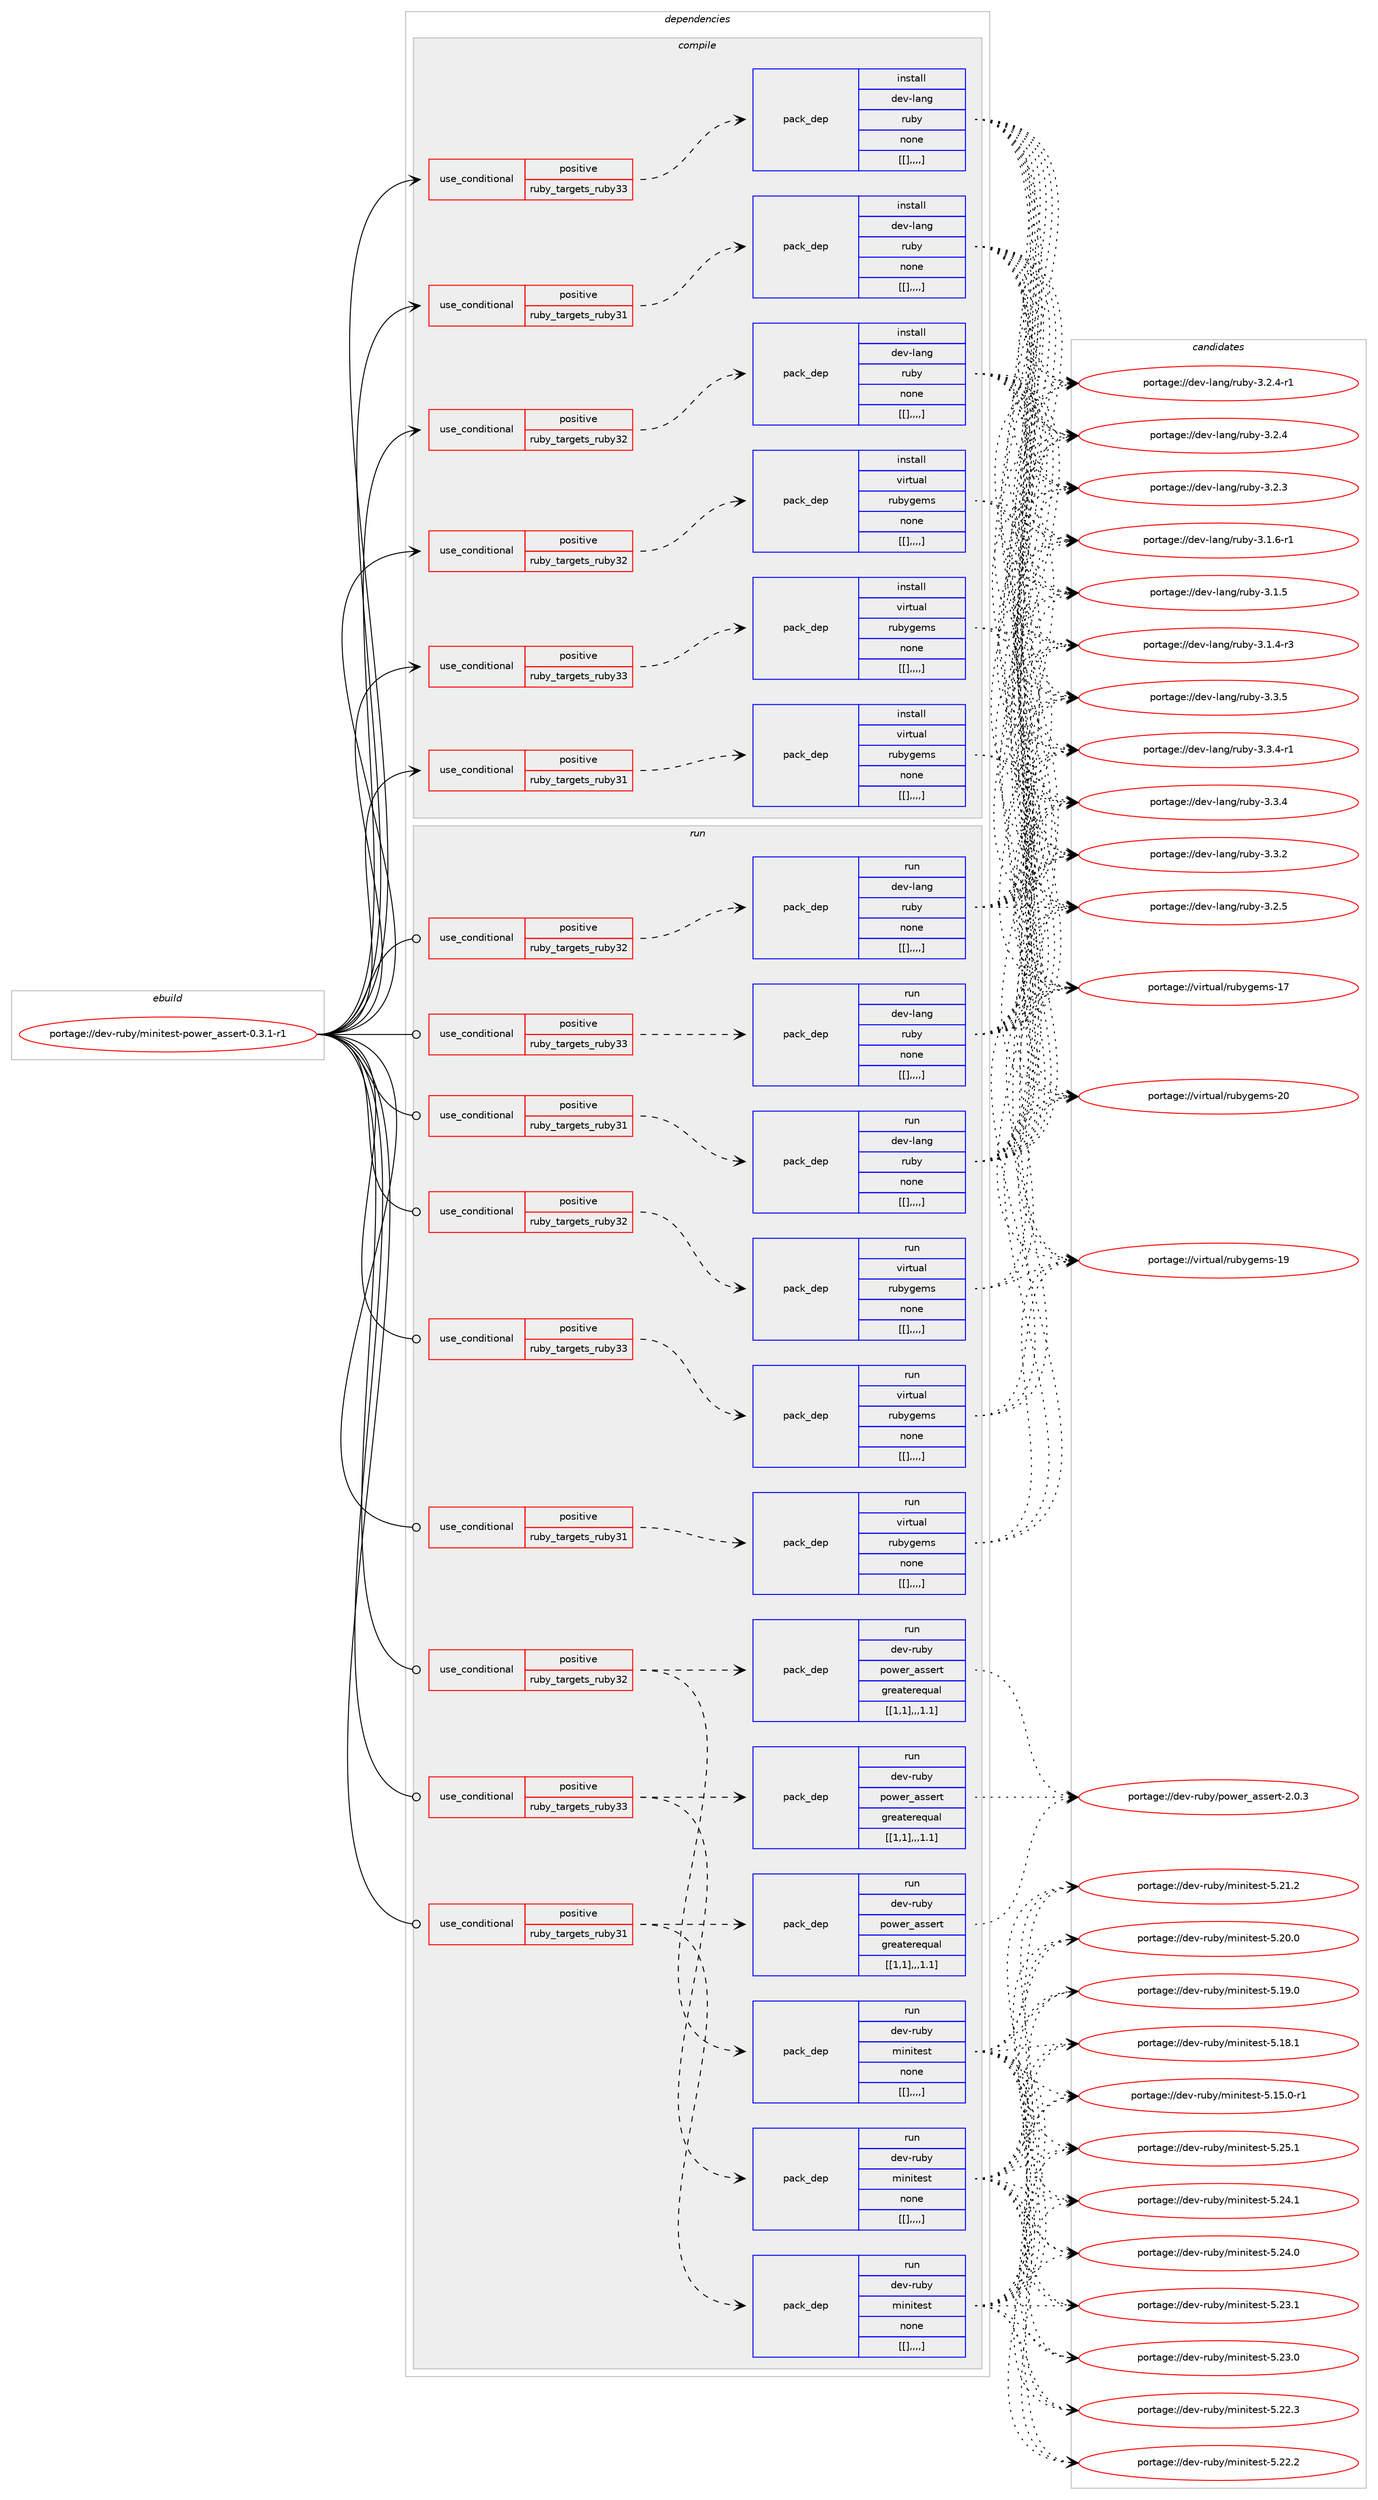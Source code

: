digraph prolog {

# *************
# Graph options
# *************

newrank=true;
concentrate=true;
compound=true;
graph [rankdir=LR,fontname=Helvetica,fontsize=10,ranksep=1.5];#, ranksep=2.5, nodesep=0.2];
edge  [arrowhead=vee];
node  [fontname=Helvetica,fontsize=10];

# **********
# The ebuild
# **********

subgraph cluster_leftcol {
color=gray;
label=<<i>ebuild</i>>;
id [label="portage://dev-ruby/minitest-power_assert-0.3.1-r1", color=red, width=4, href="../dev-ruby/minitest-power_assert-0.3.1-r1.svg"];
}

# ****************
# The dependencies
# ****************

subgraph cluster_midcol {
color=gray;
label=<<i>dependencies</i>>;
subgraph cluster_compile {
fillcolor="#eeeeee";
style=filled;
label=<<i>compile</i>>;
subgraph cond52257 {
dependency193454 [label=<<TABLE BORDER="0" CELLBORDER="1" CELLSPACING="0" CELLPADDING="4"><TR><TD ROWSPAN="3" CELLPADDING="10">use_conditional</TD></TR><TR><TD>positive</TD></TR><TR><TD>ruby_targets_ruby31</TD></TR></TABLE>>, shape=none, color=red];
subgraph pack139866 {
dependency193455 [label=<<TABLE BORDER="0" CELLBORDER="1" CELLSPACING="0" CELLPADDING="4" WIDTH="220"><TR><TD ROWSPAN="6" CELLPADDING="30">pack_dep</TD></TR><TR><TD WIDTH="110">install</TD></TR><TR><TD>dev-lang</TD></TR><TR><TD>ruby</TD></TR><TR><TD>none</TD></TR><TR><TD>[[],,,,]</TD></TR></TABLE>>, shape=none, color=blue];
}
dependency193454:e -> dependency193455:w [weight=20,style="dashed",arrowhead="vee"];
}
id:e -> dependency193454:w [weight=20,style="solid",arrowhead="vee"];
subgraph cond52258 {
dependency193456 [label=<<TABLE BORDER="0" CELLBORDER="1" CELLSPACING="0" CELLPADDING="4"><TR><TD ROWSPAN="3" CELLPADDING="10">use_conditional</TD></TR><TR><TD>positive</TD></TR><TR><TD>ruby_targets_ruby31</TD></TR></TABLE>>, shape=none, color=red];
subgraph pack139867 {
dependency193457 [label=<<TABLE BORDER="0" CELLBORDER="1" CELLSPACING="0" CELLPADDING="4" WIDTH="220"><TR><TD ROWSPAN="6" CELLPADDING="30">pack_dep</TD></TR><TR><TD WIDTH="110">install</TD></TR><TR><TD>virtual</TD></TR><TR><TD>rubygems</TD></TR><TR><TD>none</TD></TR><TR><TD>[[],,,,]</TD></TR></TABLE>>, shape=none, color=blue];
}
dependency193456:e -> dependency193457:w [weight=20,style="dashed",arrowhead="vee"];
}
id:e -> dependency193456:w [weight=20,style="solid",arrowhead="vee"];
subgraph cond52259 {
dependency193458 [label=<<TABLE BORDER="0" CELLBORDER="1" CELLSPACING="0" CELLPADDING="4"><TR><TD ROWSPAN="3" CELLPADDING="10">use_conditional</TD></TR><TR><TD>positive</TD></TR><TR><TD>ruby_targets_ruby32</TD></TR></TABLE>>, shape=none, color=red];
subgraph pack139868 {
dependency193459 [label=<<TABLE BORDER="0" CELLBORDER="1" CELLSPACING="0" CELLPADDING="4" WIDTH="220"><TR><TD ROWSPAN="6" CELLPADDING="30">pack_dep</TD></TR><TR><TD WIDTH="110">install</TD></TR><TR><TD>dev-lang</TD></TR><TR><TD>ruby</TD></TR><TR><TD>none</TD></TR><TR><TD>[[],,,,]</TD></TR></TABLE>>, shape=none, color=blue];
}
dependency193458:e -> dependency193459:w [weight=20,style="dashed",arrowhead="vee"];
}
id:e -> dependency193458:w [weight=20,style="solid",arrowhead="vee"];
subgraph cond52260 {
dependency193460 [label=<<TABLE BORDER="0" CELLBORDER="1" CELLSPACING="0" CELLPADDING="4"><TR><TD ROWSPAN="3" CELLPADDING="10">use_conditional</TD></TR><TR><TD>positive</TD></TR><TR><TD>ruby_targets_ruby32</TD></TR></TABLE>>, shape=none, color=red];
subgraph pack139869 {
dependency193461 [label=<<TABLE BORDER="0" CELLBORDER="1" CELLSPACING="0" CELLPADDING="4" WIDTH="220"><TR><TD ROWSPAN="6" CELLPADDING="30">pack_dep</TD></TR><TR><TD WIDTH="110">install</TD></TR><TR><TD>virtual</TD></TR><TR><TD>rubygems</TD></TR><TR><TD>none</TD></TR><TR><TD>[[],,,,]</TD></TR></TABLE>>, shape=none, color=blue];
}
dependency193460:e -> dependency193461:w [weight=20,style="dashed",arrowhead="vee"];
}
id:e -> dependency193460:w [weight=20,style="solid",arrowhead="vee"];
subgraph cond52261 {
dependency193462 [label=<<TABLE BORDER="0" CELLBORDER="1" CELLSPACING="0" CELLPADDING="4"><TR><TD ROWSPAN="3" CELLPADDING="10">use_conditional</TD></TR><TR><TD>positive</TD></TR><TR><TD>ruby_targets_ruby33</TD></TR></TABLE>>, shape=none, color=red];
subgraph pack139870 {
dependency193463 [label=<<TABLE BORDER="0" CELLBORDER="1" CELLSPACING="0" CELLPADDING="4" WIDTH="220"><TR><TD ROWSPAN="6" CELLPADDING="30">pack_dep</TD></TR><TR><TD WIDTH="110">install</TD></TR><TR><TD>dev-lang</TD></TR><TR><TD>ruby</TD></TR><TR><TD>none</TD></TR><TR><TD>[[],,,,]</TD></TR></TABLE>>, shape=none, color=blue];
}
dependency193462:e -> dependency193463:w [weight=20,style="dashed",arrowhead="vee"];
}
id:e -> dependency193462:w [weight=20,style="solid",arrowhead="vee"];
subgraph cond52262 {
dependency193464 [label=<<TABLE BORDER="0" CELLBORDER="1" CELLSPACING="0" CELLPADDING="4"><TR><TD ROWSPAN="3" CELLPADDING="10">use_conditional</TD></TR><TR><TD>positive</TD></TR><TR><TD>ruby_targets_ruby33</TD></TR></TABLE>>, shape=none, color=red];
subgraph pack139871 {
dependency193465 [label=<<TABLE BORDER="0" CELLBORDER="1" CELLSPACING="0" CELLPADDING="4" WIDTH="220"><TR><TD ROWSPAN="6" CELLPADDING="30">pack_dep</TD></TR><TR><TD WIDTH="110">install</TD></TR><TR><TD>virtual</TD></TR><TR><TD>rubygems</TD></TR><TR><TD>none</TD></TR><TR><TD>[[],,,,]</TD></TR></TABLE>>, shape=none, color=blue];
}
dependency193464:e -> dependency193465:w [weight=20,style="dashed",arrowhead="vee"];
}
id:e -> dependency193464:w [weight=20,style="solid",arrowhead="vee"];
}
subgraph cluster_compileandrun {
fillcolor="#eeeeee";
style=filled;
label=<<i>compile and run</i>>;
}
subgraph cluster_run {
fillcolor="#eeeeee";
style=filled;
label=<<i>run</i>>;
subgraph cond52263 {
dependency193466 [label=<<TABLE BORDER="0" CELLBORDER="1" CELLSPACING="0" CELLPADDING="4"><TR><TD ROWSPAN="3" CELLPADDING="10">use_conditional</TD></TR><TR><TD>positive</TD></TR><TR><TD>ruby_targets_ruby31</TD></TR></TABLE>>, shape=none, color=red];
subgraph pack139872 {
dependency193467 [label=<<TABLE BORDER="0" CELLBORDER="1" CELLSPACING="0" CELLPADDING="4" WIDTH="220"><TR><TD ROWSPAN="6" CELLPADDING="30">pack_dep</TD></TR><TR><TD WIDTH="110">run</TD></TR><TR><TD>dev-lang</TD></TR><TR><TD>ruby</TD></TR><TR><TD>none</TD></TR><TR><TD>[[],,,,]</TD></TR></TABLE>>, shape=none, color=blue];
}
dependency193466:e -> dependency193467:w [weight=20,style="dashed",arrowhead="vee"];
}
id:e -> dependency193466:w [weight=20,style="solid",arrowhead="odot"];
subgraph cond52264 {
dependency193468 [label=<<TABLE BORDER="0" CELLBORDER="1" CELLSPACING="0" CELLPADDING="4"><TR><TD ROWSPAN="3" CELLPADDING="10">use_conditional</TD></TR><TR><TD>positive</TD></TR><TR><TD>ruby_targets_ruby31</TD></TR></TABLE>>, shape=none, color=red];
subgraph pack139873 {
dependency193469 [label=<<TABLE BORDER="0" CELLBORDER="1" CELLSPACING="0" CELLPADDING="4" WIDTH="220"><TR><TD ROWSPAN="6" CELLPADDING="30">pack_dep</TD></TR><TR><TD WIDTH="110">run</TD></TR><TR><TD>dev-ruby</TD></TR><TR><TD>minitest</TD></TR><TR><TD>none</TD></TR><TR><TD>[[],,,,]</TD></TR></TABLE>>, shape=none, color=blue];
}
dependency193468:e -> dependency193469:w [weight=20,style="dashed",arrowhead="vee"];
subgraph pack139874 {
dependency193470 [label=<<TABLE BORDER="0" CELLBORDER="1" CELLSPACING="0" CELLPADDING="4" WIDTH="220"><TR><TD ROWSPAN="6" CELLPADDING="30">pack_dep</TD></TR><TR><TD WIDTH="110">run</TD></TR><TR><TD>dev-ruby</TD></TR><TR><TD>power_assert</TD></TR><TR><TD>greaterequal</TD></TR><TR><TD>[[1,1],,,1.1]</TD></TR></TABLE>>, shape=none, color=blue];
}
dependency193468:e -> dependency193470:w [weight=20,style="dashed",arrowhead="vee"];
}
id:e -> dependency193468:w [weight=20,style="solid",arrowhead="odot"];
subgraph cond52265 {
dependency193471 [label=<<TABLE BORDER="0" CELLBORDER="1" CELLSPACING="0" CELLPADDING="4"><TR><TD ROWSPAN="3" CELLPADDING="10">use_conditional</TD></TR><TR><TD>positive</TD></TR><TR><TD>ruby_targets_ruby31</TD></TR></TABLE>>, shape=none, color=red];
subgraph pack139875 {
dependency193472 [label=<<TABLE BORDER="0" CELLBORDER="1" CELLSPACING="0" CELLPADDING="4" WIDTH="220"><TR><TD ROWSPAN="6" CELLPADDING="30">pack_dep</TD></TR><TR><TD WIDTH="110">run</TD></TR><TR><TD>virtual</TD></TR><TR><TD>rubygems</TD></TR><TR><TD>none</TD></TR><TR><TD>[[],,,,]</TD></TR></TABLE>>, shape=none, color=blue];
}
dependency193471:e -> dependency193472:w [weight=20,style="dashed",arrowhead="vee"];
}
id:e -> dependency193471:w [weight=20,style="solid",arrowhead="odot"];
subgraph cond52266 {
dependency193473 [label=<<TABLE BORDER="0" CELLBORDER="1" CELLSPACING="0" CELLPADDING="4"><TR><TD ROWSPAN="3" CELLPADDING="10">use_conditional</TD></TR><TR><TD>positive</TD></TR><TR><TD>ruby_targets_ruby32</TD></TR></TABLE>>, shape=none, color=red];
subgraph pack139876 {
dependency193474 [label=<<TABLE BORDER="0" CELLBORDER="1" CELLSPACING="0" CELLPADDING="4" WIDTH="220"><TR><TD ROWSPAN="6" CELLPADDING="30">pack_dep</TD></TR><TR><TD WIDTH="110">run</TD></TR><TR><TD>dev-lang</TD></TR><TR><TD>ruby</TD></TR><TR><TD>none</TD></TR><TR><TD>[[],,,,]</TD></TR></TABLE>>, shape=none, color=blue];
}
dependency193473:e -> dependency193474:w [weight=20,style="dashed",arrowhead="vee"];
}
id:e -> dependency193473:w [weight=20,style="solid",arrowhead="odot"];
subgraph cond52267 {
dependency193475 [label=<<TABLE BORDER="0" CELLBORDER="1" CELLSPACING="0" CELLPADDING="4"><TR><TD ROWSPAN="3" CELLPADDING="10">use_conditional</TD></TR><TR><TD>positive</TD></TR><TR><TD>ruby_targets_ruby32</TD></TR></TABLE>>, shape=none, color=red];
subgraph pack139877 {
dependency193476 [label=<<TABLE BORDER="0" CELLBORDER="1" CELLSPACING="0" CELLPADDING="4" WIDTH="220"><TR><TD ROWSPAN="6" CELLPADDING="30">pack_dep</TD></TR><TR><TD WIDTH="110">run</TD></TR><TR><TD>dev-ruby</TD></TR><TR><TD>minitest</TD></TR><TR><TD>none</TD></TR><TR><TD>[[],,,,]</TD></TR></TABLE>>, shape=none, color=blue];
}
dependency193475:e -> dependency193476:w [weight=20,style="dashed",arrowhead="vee"];
subgraph pack139878 {
dependency193477 [label=<<TABLE BORDER="0" CELLBORDER="1" CELLSPACING="0" CELLPADDING="4" WIDTH="220"><TR><TD ROWSPAN="6" CELLPADDING="30">pack_dep</TD></TR><TR><TD WIDTH="110">run</TD></TR><TR><TD>dev-ruby</TD></TR><TR><TD>power_assert</TD></TR><TR><TD>greaterequal</TD></TR><TR><TD>[[1,1],,,1.1]</TD></TR></TABLE>>, shape=none, color=blue];
}
dependency193475:e -> dependency193477:w [weight=20,style="dashed",arrowhead="vee"];
}
id:e -> dependency193475:w [weight=20,style="solid",arrowhead="odot"];
subgraph cond52268 {
dependency193478 [label=<<TABLE BORDER="0" CELLBORDER="1" CELLSPACING="0" CELLPADDING="4"><TR><TD ROWSPAN="3" CELLPADDING="10">use_conditional</TD></TR><TR><TD>positive</TD></TR><TR><TD>ruby_targets_ruby32</TD></TR></TABLE>>, shape=none, color=red];
subgraph pack139879 {
dependency193479 [label=<<TABLE BORDER="0" CELLBORDER="1" CELLSPACING="0" CELLPADDING="4" WIDTH="220"><TR><TD ROWSPAN="6" CELLPADDING="30">pack_dep</TD></TR><TR><TD WIDTH="110">run</TD></TR><TR><TD>virtual</TD></TR><TR><TD>rubygems</TD></TR><TR><TD>none</TD></TR><TR><TD>[[],,,,]</TD></TR></TABLE>>, shape=none, color=blue];
}
dependency193478:e -> dependency193479:w [weight=20,style="dashed",arrowhead="vee"];
}
id:e -> dependency193478:w [weight=20,style="solid",arrowhead="odot"];
subgraph cond52269 {
dependency193480 [label=<<TABLE BORDER="0" CELLBORDER="1" CELLSPACING="0" CELLPADDING="4"><TR><TD ROWSPAN="3" CELLPADDING="10">use_conditional</TD></TR><TR><TD>positive</TD></TR><TR><TD>ruby_targets_ruby33</TD></TR></TABLE>>, shape=none, color=red];
subgraph pack139880 {
dependency193481 [label=<<TABLE BORDER="0" CELLBORDER="1" CELLSPACING="0" CELLPADDING="4" WIDTH="220"><TR><TD ROWSPAN="6" CELLPADDING="30">pack_dep</TD></TR><TR><TD WIDTH="110">run</TD></TR><TR><TD>dev-lang</TD></TR><TR><TD>ruby</TD></TR><TR><TD>none</TD></TR><TR><TD>[[],,,,]</TD></TR></TABLE>>, shape=none, color=blue];
}
dependency193480:e -> dependency193481:w [weight=20,style="dashed",arrowhead="vee"];
}
id:e -> dependency193480:w [weight=20,style="solid",arrowhead="odot"];
subgraph cond52270 {
dependency193482 [label=<<TABLE BORDER="0" CELLBORDER="1" CELLSPACING="0" CELLPADDING="4"><TR><TD ROWSPAN="3" CELLPADDING="10">use_conditional</TD></TR><TR><TD>positive</TD></TR><TR><TD>ruby_targets_ruby33</TD></TR></TABLE>>, shape=none, color=red];
subgraph pack139881 {
dependency193483 [label=<<TABLE BORDER="0" CELLBORDER="1" CELLSPACING="0" CELLPADDING="4" WIDTH="220"><TR><TD ROWSPAN="6" CELLPADDING="30">pack_dep</TD></TR><TR><TD WIDTH="110">run</TD></TR><TR><TD>dev-ruby</TD></TR><TR><TD>minitest</TD></TR><TR><TD>none</TD></TR><TR><TD>[[],,,,]</TD></TR></TABLE>>, shape=none, color=blue];
}
dependency193482:e -> dependency193483:w [weight=20,style="dashed",arrowhead="vee"];
subgraph pack139882 {
dependency193484 [label=<<TABLE BORDER="0" CELLBORDER="1" CELLSPACING="0" CELLPADDING="4" WIDTH="220"><TR><TD ROWSPAN="6" CELLPADDING="30">pack_dep</TD></TR><TR><TD WIDTH="110">run</TD></TR><TR><TD>dev-ruby</TD></TR><TR><TD>power_assert</TD></TR><TR><TD>greaterequal</TD></TR><TR><TD>[[1,1],,,1.1]</TD></TR></TABLE>>, shape=none, color=blue];
}
dependency193482:e -> dependency193484:w [weight=20,style="dashed",arrowhead="vee"];
}
id:e -> dependency193482:w [weight=20,style="solid",arrowhead="odot"];
subgraph cond52271 {
dependency193485 [label=<<TABLE BORDER="0" CELLBORDER="1" CELLSPACING="0" CELLPADDING="4"><TR><TD ROWSPAN="3" CELLPADDING="10">use_conditional</TD></TR><TR><TD>positive</TD></TR><TR><TD>ruby_targets_ruby33</TD></TR></TABLE>>, shape=none, color=red];
subgraph pack139883 {
dependency193486 [label=<<TABLE BORDER="0" CELLBORDER="1" CELLSPACING="0" CELLPADDING="4" WIDTH="220"><TR><TD ROWSPAN="6" CELLPADDING="30">pack_dep</TD></TR><TR><TD WIDTH="110">run</TD></TR><TR><TD>virtual</TD></TR><TR><TD>rubygems</TD></TR><TR><TD>none</TD></TR><TR><TD>[[],,,,]</TD></TR></TABLE>>, shape=none, color=blue];
}
dependency193485:e -> dependency193486:w [weight=20,style="dashed",arrowhead="vee"];
}
id:e -> dependency193485:w [weight=20,style="solid",arrowhead="odot"];
}
}

# **************
# The candidates
# **************

subgraph cluster_choices {
rank=same;
color=gray;
label=<<i>candidates</i>>;

subgraph choice139866 {
color=black;
nodesep=1;
choice10010111845108971101034711411798121455146514653 [label="portage://dev-lang/ruby-3.3.5", color=red, width=4,href="../dev-lang/ruby-3.3.5.svg"];
choice100101118451089711010347114117981214551465146524511449 [label="portage://dev-lang/ruby-3.3.4-r1", color=red, width=4,href="../dev-lang/ruby-3.3.4-r1.svg"];
choice10010111845108971101034711411798121455146514652 [label="portage://dev-lang/ruby-3.3.4", color=red, width=4,href="../dev-lang/ruby-3.3.4.svg"];
choice10010111845108971101034711411798121455146514650 [label="portage://dev-lang/ruby-3.3.2", color=red, width=4,href="../dev-lang/ruby-3.3.2.svg"];
choice10010111845108971101034711411798121455146504653 [label="portage://dev-lang/ruby-3.2.5", color=red, width=4,href="../dev-lang/ruby-3.2.5.svg"];
choice100101118451089711010347114117981214551465046524511449 [label="portage://dev-lang/ruby-3.2.4-r1", color=red, width=4,href="../dev-lang/ruby-3.2.4-r1.svg"];
choice10010111845108971101034711411798121455146504652 [label="portage://dev-lang/ruby-3.2.4", color=red, width=4,href="../dev-lang/ruby-3.2.4.svg"];
choice10010111845108971101034711411798121455146504651 [label="portage://dev-lang/ruby-3.2.3", color=red, width=4,href="../dev-lang/ruby-3.2.3.svg"];
choice100101118451089711010347114117981214551464946544511449 [label="portage://dev-lang/ruby-3.1.6-r1", color=red, width=4,href="../dev-lang/ruby-3.1.6-r1.svg"];
choice10010111845108971101034711411798121455146494653 [label="portage://dev-lang/ruby-3.1.5", color=red, width=4,href="../dev-lang/ruby-3.1.5.svg"];
choice100101118451089711010347114117981214551464946524511451 [label="portage://dev-lang/ruby-3.1.4-r3", color=red, width=4,href="../dev-lang/ruby-3.1.4-r3.svg"];
dependency193455:e -> choice10010111845108971101034711411798121455146514653:w [style=dotted,weight="100"];
dependency193455:e -> choice100101118451089711010347114117981214551465146524511449:w [style=dotted,weight="100"];
dependency193455:e -> choice10010111845108971101034711411798121455146514652:w [style=dotted,weight="100"];
dependency193455:e -> choice10010111845108971101034711411798121455146514650:w [style=dotted,weight="100"];
dependency193455:e -> choice10010111845108971101034711411798121455146504653:w [style=dotted,weight="100"];
dependency193455:e -> choice100101118451089711010347114117981214551465046524511449:w [style=dotted,weight="100"];
dependency193455:e -> choice10010111845108971101034711411798121455146504652:w [style=dotted,weight="100"];
dependency193455:e -> choice10010111845108971101034711411798121455146504651:w [style=dotted,weight="100"];
dependency193455:e -> choice100101118451089711010347114117981214551464946544511449:w [style=dotted,weight="100"];
dependency193455:e -> choice10010111845108971101034711411798121455146494653:w [style=dotted,weight="100"];
dependency193455:e -> choice100101118451089711010347114117981214551464946524511451:w [style=dotted,weight="100"];
}
subgraph choice139867 {
color=black;
nodesep=1;
choice118105114116117971084711411798121103101109115455048 [label="portage://virtual/rubygems-20", color=red, width=4,href="../virtual/rubygems-20.svg"];
choice118105114116117971084711411798121103101109115454957 [label="portage://virtual/rubygems-19", color=red, width=4,href="../virtual/rubygems-19.svg"];
choice118105114116117971084711411798121103101109115454955 [label="portage://virtual/rubygems-17", color=red, width=4,href="../virtual/rubygems-17.svg"];
dependency193457:e -> choice118105114116117971084711411798121103101109115455048:w [style=dotted,weight="100"];
dependency193457:e -> choice118105114116117971084711411798121103101109115454957:w [style=dotted,weight="100"];
dependency193457:e -> choice118105114116117971084711411798121103101109115454955:w [style=dotted,weight="100"];
}
subgraph choice139868 {
color=black;
nodesep=1;
choice10010111845108971101034711411798121455146514653 [label="portage://dev-lang/ruby-3.3.5", color=red, width=4,href="../dev-lang/ruby-3.3.5.svg"];
choice100101118451089711010347114117981214551465146524511449 [label="portage://dev-lang/ruby-3.3.4-r1", color=red, width=4,href="../dev-lang/ruby-3.3.4-r1.svg"];
choice10010111845108971101034711411798121455146514652 [label="portage://dev-lang/ruby-3.3.4", color=red, width=4,href="../dev-lang/ruby-3.3.4.svg"];
choice10010111845108971101034711411798121455146514650 [label="portage://dev-lang/ruby-3.3.2", color=red, width=4,href="../dev-lang/ruby-3.3.2.svg"];
choice10010111845108971101034711411798121455146504653 [label="portage://dev-lang/ruby-3.2.5", color=red, width=4,href="../dev-lang/ruby-3.2.5.svg"];
choice100101118451089711010347114117981214551465046524511449 [label="portage://dev-lang/ruby-3.2.4-r1", color=red, width=4,href="../dev-lang/ruby-3.2.4-r1.svg"];
choice10010111845108971101034711411798121455146504652 [label="portage://dev-lang/ruby-3.2.4", color=red, width=4,href="../dev-lang/ruby-3.2.4.svg"];
choice10010111845108971101034711411798121455146504651 [label="portage://dev-lang/ruby-3.2.3", color=red, width=4,href="../dev-lang/ruby-3.2.3.svg"];
choice100101118451089711010347114117981214551464946544511449 [label="portage://dev-lang/ruby-3.1.6-r1", color=red, width=4,href="../dev-lang/ruby-3.1.6-r1.svg"];
choice10010111845108971101034711411798121455146494653 [label="portage://dev-lang/ruby-3.1.5", color=red, width=4,href="../dev-lang/ruby-3.1.5.svg"];
choice100101118451089711010347114117981214551464946524511451 [label="portage://dev-lang/ruby-3.1.4-r3", color=red, width=4,href="../dev-lang/ruby-3.1.4-r3.svg"];
dependency193459:e -> choice10010111845108971101034711411798121455146514653:w [style=dotted,weight="100"];
dependency193459:e -> choice100101118451089711010347114117981214551465146524511449:w [style=dotted,weight="100"];
dependency193459:e -> choice10010111845108971101034711411798121455146514652:w [style=dotted,weight="100"];
dependency193459:e -> choice10010111845108971101034711411798121455146514650:w [style=dotted,weight="100"];
dependency193459:e -> choice10010111845108971101034711411798121455146504653:w [style=dotted,weight="100"];
dependency193459:e -> choice100101118451089711010347114117981214551465046524511449:w [style=dotted,weight="100"];
dependency193459:e -> choice10010111845108971101034711411798121455146504652:w [style=dotted,weight="100"];
dependency193459:e -> choice10010111845108971101034711411798121455146504651:w [style=dotted,weight="100"];
dependency193459:e -> choice100101118451089711010347114117981214551464946544511449:w [style=dotted,weight="100"];
dependency193459:e -> choice10010111845108971101034711411798121455146494653:w [style=dotted,weight="100"];
dependency193459:e -> choice100101118451089711010347114117981214551464946524511451:w [style=dotted,weight="100"];
}
subgraph choice139869 {
color=black;
nodesep=1;
choice118105114116117971084711411798121103101109115455048 [label="portage://virtual/rubygems-20", color=red, width=4,href="../virtual/rubygems-20.svg"];
choice118105114116117971084711411798121103101109115454957 [label="portage://virtual/rubygems-19", color=red, width=4,href="../virtual/rubygems-19.svg"];
choice118105114116117971084711411798121103101109115454955 [label="portage://virtual/rubygems-17", color=red, width=4,href="../virtual/rubygems-17.svg"];
dependency193461:e -> choice118105114116117971084711411798121103101109115455048:w [style=dotted,weight="100"];
dependency193461:e -> choice118105114116117971084711411798121103101109115454957:w [style=dotted,weight="100"];
dependency193461:e -> choice118105114116117971084711411798121103101109115454955:w [style=dotted,weight="100"];
}
subgraph choice139870 {
color=black;
nodesep=1;
choice10010111845108971101034711411798121455146514653 [label="portage://dev-lang/ruby-3.3.5", color=red, width=4,href="../dev-lang/ruby-3.3.5.svg"];
choice100101118451089711010347114117981214551465146524511449 [label="portage://dev-lang/ruby-3.3.4-r1", color=red, width=4,href="../dev-lang/ruby-3.3.4-r1.svg"];
choice10010111845108971101034711411798121455146514652 [label="portage://dev-lang/ruby-3.3.4", color=red, width=4,href="../dev-lang/ruby-3.3.4.svg"];
choice10010111845108971101034711411798121455146514650 [label="portage://dev-lang/ruby-3.3.2", color=red, width=4,href="../dev-lang/ruby-3.3.2.svg"];
choice10010111845108971101034711411798121455146504653 [label="portage://dev-lang/ruby-3.2.5", color=red, width=4,href="../dev-lang/ruby-3.2.5.svg"];
choice100101118451089711010347114117981214551465046524511449 [label="portage://dev-lang/ruby-3.2.4-r1", color=red, width=4,href="../dev-lang/ruby-3.2.4-r1.svg"];
choice10010111845108971101034711411798121455146504652 [label="portage://dev-lang/ruby-3.2.4", color=red, width=4,href="../dev-lang/ruby-3.2.4.svg"];
choice10010111845108971101034711411798121455146504651 [label="portage://dev-lang/ruby-3.2.3", color=red, width=4,href="../dev-lang/ruby-3.2.3.svg"];
choice100101118451089711010347114117981214551464946544511449 [label="portage://dev-lang/ruby-3.1.6-r1", color=red, width=4,href="../dev-lang/ruby-3.1.6-r1.svg"];
choice10010111845108971101034711411798121455146494653 [label="portage://dev-lang/ruby-3.1.5", color=red, width=4,href="../dev-lang/ruby-3.1.5.svg"];
choice100101118451089711010347114117981214551464946524511451 [label="portage://dev-lang/ruby-3.1.4-r3", color=red, width=4,href="../dev-lang/ruby-3.1.4-r3.svg"];
dependency193463:e -> choice10010111845108971101034711411798121455146514653:w [style=dotted,weight="100"];
dependency193463:e -> choice100101118451089711010347114117981214551465146524511449:w [style=dotted,weight="100"];
dependency193463:e -> choice10010111845108971101034711411798121455146514652:w [style=dotted,weight="100"];
dependency193463:e -> choice10010111845108971101034711411798121455146514650:w [style=dotted,weight="100"];
dependency193463:e -> choice10010111845108971101034711411798121455146504653:w [style=dotted,weight="100"];
dependency193463:e -> choice100101118451089711010347114117981214551465046524511449:w [style=dotted,weight="100"];
dependency193463:e -> choice10010111845108971101034711411798121455146504652:w [style=dotted,weight="100"];
dependency193463:e -> choice10010111845108971101034711411798121455146504651:w [style=dotted,weight="100"];
dependency193463:e -> choice100101118451089711010347114117981214551464946544511449:w [style=dotted,weight="100"];
dependency193463:e -> choice10010111845108971101034711411798121455146494653:w [style=dotted,weight="100"];
dependency193463:e -> choice100101118451089711010347114117981214551464946524511451:w [style=dotted,weight="100"];
}
subgraph choice139871 {
color=black;
nodesep=1;
choice118105114116117971084711411798121103101109115455048 [label="portage://virtual/rubygems-20", color=red, width=4,href="../virtual/rubygems-20.svg"];
choice118105114116117971084711411798121103101109115454957 [label="portage://virtual/rubygems-19", color=red, width=4,href="../virtual/rubygems-19.svg"];
choice118105114116117971084711411798121103101109115454955 [label="portage://virtual/rubygems-17", color=red, width=4,href="../virtual/rubygems-17.svg"];
dependency193465:e -> choice118105114116117971084711411798121103101109115455048:w [style=dotted,weight="100"];
dependency193465:e -> choice118105114116117971084711411798121103101109115454957:w [style=dotted,weight="100"];
dependency193465:e -> choice118105114116117971084711411798121103101109115454955:w [style=dotted,weight="100"];
}
subgraph choice139872 {
color=black;
nodesep=1;
choice10010111845108971101034711411798121455146514653 [label="portage://dev-lang/ruby-3.3.5", color=red, width=4,href="../dev-lang/ruby-3.3.5.svg"];
choice100101118451089711010347114117981214551465146524511449 [label="portage://dev-lang/ruby-3.3.4-r1", color=red, width=4,href="../dev-lang/ruby-3.3.4-r1.svg"];
choice10010111845108971101034711411798121455146514652 [label="portage://dev-lang/ruby-3.3.4", color=red, width=4,href="../dev-lang/ruby-3.3.4.svg"];
choice10010111845108971101034711411798121455146514650 [label="portage://dev-lang/ruby-3.3.2", color=red, width=4,href="../dev-lang/ruby-3.3.2.svg"];
choice10010111845108971101034711411798121455146504653 [label="portage://dev-lang/ruby-3.2.5", color=red, width=4,href="../dev-lang/ruby-3.2.5.svg"];
choice100101118451089711010347114117981214551465046524511449 [label="portage://dev-lang/ruby-3.2.4-r1", color=red, width=4,href="../dev-lang/ruby-3.2.4-r1.svg"];
choice10010111845108971101034711411798121455146504652 [label="portage://dev-lang/ruby-3.2.4", color=red, width=4,href="../dev-lang/ruby-3.2.4.svg"];
choice10010111845108971101034711411798121455146504651 [label="portage://dev-lang/ruby-3.2.3", color=red, width=4,href="../dev-lang/ruby-3.2.3.svg"];
choice100101118451089711010347114117981214551464946544511449 [label="portage://dev-lang/ruby-3.1.6-r1", color=red, width=4,href="../dev-lang/ruby-3.1.6-r1.svg"];
choice10010111845108971101034711411798121455146494653 [label="portage://dev-lang/ruby-3.1.5", color=red, width=4,href="../dev-lang/ruby-3.1.5.svg"];
choice100101118451089711010347114117981214551464946524511451 [label="portage://dev-lang/ruby-3.1.4-r3", color=red, width=4,href="../dev-lang/ruby-3.1.4-r3.svg"];
dependency193467:e -> choice10010111845108971101034711411798121455146514653:w [style=dotted,weight="100"];
dependency193467:e -> choice100101118451089711010347114117981214551465146524511449:w [style=dotted,weight="100"];
dependency193467:e -> choice10010111845108971101034711411798121455146514652:w [style=dotted,weight="100"];
dependency193467:e -> choice10010111845108971101034711411798121455146514650:w [style=dotted,weight="100"];
dependency193467:e -> choice10010111845108971101034711411798121455146504653:w [style=dotted,weight="100"];
dependency193467:e -> choice100101118451089711010347114117981214551465046524511449:w [style=dotted,weight="100"];
dependency193467:e -> choice10010111845108971101034711411798121455146504652:w [style=dotted,weight="100"];
dependency193467:e -> choice10010111845108971101034711411798121455146504651:w [style=dotted,weight="100"];
dependency193467:e -> choice100101118451089711010347114117981214551464946544511449:w [style=dotted,weight="100"];
dependency193467:e -> choice10010111845108971101034711411798121455146494653:w [style=dotted,weight="100"];
dependency193467:e -> choice100101118451089711010347114117981214551464946524511451:w [style=dotted,weight="100"];
}
subgraph choice139873 {
color=black;
nodesep=1;
choice10010111845114117981214710910511010511610111511645534650534649 [label="portage://dev-ruby/minitest-5.25.1", color=red, width=4,href="../dev-ruby/minitest-5.25.1.svg"];
choice10010111845114117981214710910511010511610111511645534650524649 [label="portage://dev-ruby/minitest-5.24.1", color=red, width=4,href="../dev-ruby/minitest-5.24.1.svg"];
choice10010111845114117981214710910511010511610111511645534650524648 [label="portage://dev-ruby/minitest-5.24.0", color=red, width=4,href="../dev-ruby/minitest-5.24.0.svg"];
choice10010111845114117981214710910511010511610111511645534650514649 [label="portage://dev-ruby/minitest-5.23.1", color=red, width=4,href="../dev-ruby/minitest-5.23.1.svg"];
choice10010111845114117981214710910511010511610111511645534650514648 [label="portage://dev-ruby/minitest-5.23.0", color=red, width=4,href="../dev-ruby/minitest-5.23.0.svg"];
choice10010111845114117981214710910511010511610111511645534650504651 [label="portage://dev-ruby/minitest-5.22.3", color=red, width=4,href="../dev-ruby/minitest-5.22.3.svg"];
choice10010111845114117981214710910511010511610111511645534650504650 [label="portage://dev-ruby/minitest-5.22.2", color=red, width=4,href="../dev-ruby/minitest-5.22.2.svg"];
choice10010111845114117981214710910511010511610111511645534650494650 [label="portage://dev-ruby/minitest-5.21.2", color=red, width=4,href="../dev-ruby/minitest-5.21.2.svg"];
choice10010111845114117981214710910511010511610111511645534650484648 [label="portage://dev-ruby/minitest-5.20.0", color=red, width=4,href="../dev-ruby/minitest-5.20.0.svg"];
choice10010111845114117981214710910511010511610111511645534649574648 [label="portage://dev-ruby/minitest-5.19.0", color=red, width=4,href="../dev-ruby/minitest-5.19.0.svg"];
choice10010111845114117981214710910511010511610111511645534649564649 [label="portage://dev-ruby/minitest-5.18.1", color=red, width=4,href="../dev-ruby/minitest-5.18.1.svg"];
choice100101118451141179812147109105110105116101115116455346495346484511449 [label="portage://dev-ruby/minitest-5.15.0-r1", color=red, width=4,href="../dev-ruby/minitest-5.15.0-r1.svg"];
dependency193469:e -> choice10010111845114117981214710910511010511610111511645534650534649:w [style=dotted,weight="100"];
dependency193469:e -> choice10010111845114117981214710910511010511610111511645534650524649:w [style=dotted,weight="100"];
dependency193469:e -> choice10010111845114117981214710910511010511610111511645534650524648:w [style=dotted,weight="100"];
dependency193469:e -> choice10010111845114117981214710910511010511610111511645534650514649:w [style=dotted,weight="100"];
dependency193469:e -> choice10010111845114117981214710910511010511610111511645534650514648:w [style=dotted,weight="100"];
dependency193469:e -> choice10010111845114117981214710910511010511610111511645534650504651:w [style=dotted,weight="100"];
dependency193469:e -> choice10010111845114117981214710910511010511610111511645534650504650:w [style=dotted,weight="100"];
dependency193469:e -> choice10010111845114117981214710910511010511610111511645534650494650:w [style=dotted,weight="100"];
dependency193469:e -> choice10010111845114117981214710910511010511610111511645534650484648:w [style=dotted,weight="100"];
dependency193469:e -> choice10010111845114117981214710910511010511610111511645534649574648:w [style=dotted,weight="100"];
dependency193469:e -> choice10010111845114117981214710910511010511610111511645534649564649:w [style=dotted,weight="100"];
dependency193469:e -> choice100101118451141179812147109105110105116101115116455346495346484511449:w [style=dotted,weight="100"];
}
subgraph choice139874 {
color=black;
nodesep=1;
choice1001011184511411798121471121111191011149597115115101114116455046484651 [label="portage://dev-ruby/power_assert-2.0.3", color=red, width=4,href="../dev-ruby/power_assert-2.0.3.svg"];
dependency193470:e -> choice1001011184511411798121471121111191011149597115115101114116455046484651:w [style=dotted,weight="100"];
}
subgraph choice139875 {
color=black;
nodesep=1;
choice118105114116117971084711411798121103101109115455048 [label="portage://virtual/rubygems-20", color=red, width=4,href="../virtual/rubygems-20.svg"];
choice118105114116117971084711411798121103101109115454957 [label="portage://virtual/rubygems-19", color=red, width=4,href="../virtual/rubygems-19.svg"];
choice118105114116117971084711411798121103101109115454955 [label="portage://virtual/rubygems-17", color=red, width=4,href="../virtual/rubygems-17.svg"];
dependency193472:e -> choice118105114116117971084711411798121103101109115455048:w [style=dotted,weight="100"];
dependency193472:e -> choice118105114116117971084711411798121103101109115454957:w [style=dotted,weight="100"];
dependency193472:e -> choice118105114116117971084711411798121103101109115454955:w [style=dotted,weight="100"];
}
subgraph choice139876 {
color=black;
nodesep=1;
choice10010111845108971101034711411798121455146514653 [label="portage://dev-lang/ruby-3.3.5", color=red, width=4,href="../dev-lang/ruby-3.3.5.svg"];
choice100101118451089711010347114117981214551465146524511449 [label="portage://dev-lang/ruby-3.3.4-r1", color=red, width=4,href="../dev-lang/ruby-3.3.4-r1.svg"];
choice10010111845108971101034711411798121455146514652 [label="portage://dev-lang/ruby-3.3.4", color=red, width=4,href="../dev-lang/ruby-3.3.4.svg"];
choice10010111845108971101034711411798121455146514650 [label="portage://dev-lang/ruby-3.3.2", color=red, width=4,href="../dev-lang/ruby-3.3.2.svg"];
choice10010111845108971101034711411798121455146504653 [label="portage://dev-lang/ruby-3.2.5", color=red, width=4,href="../dev-lang/ruby-3.2.5.svg"];
choice100101118451089711010347114117981214551465046524511449 [label="portage://dev-lang/ruby-3.2.4-r1", color=red, width=4,href="../dev-lang/ruby-3.2.4-r1.svg"];
choice10010111845108971101034711411798121455146504652 [label="portage://dev-lang/ruby-3.2.4", color=red, width=4,href="../dev-lang/ruby-3.2.4.svg"];
choice10010111845108971101034711411798121455146504651 [label="portage://dev-lang/ruby-3.2.3", color=red, width=4,href="../dev-lang/ruby-3.2.3.svg"];
choice100101118451089711010347114117981214551464946544511449 [label="portage://dev-lang/ruby-3.1.6-r1", color=red, width=4,href="../dev-lang/ruby-3.1.6-r1.svg"];
choice10010111845108971101034711411798121455146494653 [label="portage://dev-lang/ruby-3.1.5", color=red, width=4,href="../dev-lang/ruby-3.1.5.svg"];
choice100101118451089711010347114117981214551464946524511451 [label="portage://dev-lang/ruby-3.1.4-r3", color=red, width=4,href="../dev-lang/ruby-3.1.4-r3.svg"];
dependency193474:e -> choice10010111845108971101034711411798121455146514653:w [style=dotted,weight="100"];
dependency193474:e -> choice100101118451089711010347114117981214551465146524511449:w [style=dotted,weight="100"];
dependency193474:e -> choice10010111845108971101034711411798121455146514652:w [style=dotted,weight="100"];
dependency193474:e -> choice10010111845108971101034711411798121455146514650:w [style=dotted,weight="100"];
dependency193474:e -> choice10010111845108971101034711411798121455146504653:w [style=dotted,weight="100"];
dependency193474:e -> choice100101118451089711010347114117981214551465046524511449:w [style=dotted,weight="100"];
dependency193474:e -> choice10010111845108971101034711411798121455146504652:w [style=dotted,weight="100"];
dependency193474:e -> choice10010111845108971101034711411798121455146504651:w [style=dotted,weight="100"];
dependency193474:e -> choice100101118451089711010347114117981214551464946544511449:w [style=dotted,weight="100"];
dependency193474:e -> choice10010111845108971101034711411798121455146494653:w [style=dotted,weight="100"];
dependency193474:e -> choice100101118451089711010347114117981214551464946524511451:w [style=dotted,weight="100"];
}
subgraph choice139877 {
color=black;
nodesep=1;
choice10010111845114117981214710910511010511610111511645534650534649 [label="portage://dev-ruby/minitest-5.25.1", color=red, width=4,href="../dev-ruby/minitest-5.25.1.svg"];
choice10010111845114117981214710910511010511610111511645534650524649 [label="portage://dev-ruby/minitest-5.24.1", color=red, width=4,href="../dev-ruby/minitest-5.24.1.svg"];
choice10010111845114117981214710910511010511610111511645534650524648 [label="portage://dev-ruby/minitest-5.24.0", color=red, width=4,href="../dev-ruby/minitest-5.24.0.svg"];
choice10010111845114117981214710910511010511610111511645534650514649 [label="portage://dev-ruby/minitest-5.23.1", color=red, width=4,href="../dev-ruby/minitest-5.23.1.svg"];
choice10010111845114117981214710910511010511610111511645534650514648 [label="portage://dev-ruby/minitest-5.23.0", color=red, width=4,href="../dev-ruby/minitest-5.23.0.svg"];
choice10010111845114117981214710910511010511610111511645534650504651 [label="portage://dev-ruby/minitest-5.22.3", color=red, width=4,href="../dev-ruby/minitest-5.22.3.svg"];
choice10010111845114117981214710910511010511610111511645534650504650 [label="portage://dev-ruby/minitest-5.22.2", color=red, width=4,href="../dev-ruby/minitest-5.22.2.svg"];
choice10010111845114117981214710910511010511610111511645534650494650 [label="portage://dev-ruby/minitest-5.21.2", color=red, width=4,href="../dev-ruby/minitest-5.21.2.svg"];
choice10010111845114117981214710910511010511610111511645534650484648 [label="portage://dev-ruby/minitest-5.20.0", color=red, width=4,href="../dev-ruby/minitest-5.20.0.svg"];
choice10010111845114117981214710910511010511610111511645534649574648 [label="portage://dev-ruby/minitest-5.19.0", color=red, width=4,href="../dev-ruby/minitest-5.19.0.svg"];
choice10010111845114117981214710910511010511610111511645534649564649 [label="portage://dev-ruby/minitest-5.18.1", color=red, width=4,href="../dev-ruby/minitest-5.18.1.svg"];
choice100101118451141179812147109105110105116101115116455346495346484511449 [label="portage://dev-ruby/minitest-5.15.0-r1", color=red, width=4,href="../dev-ruby/minitest-5.15.0-r1.svg"];
dependency193476:e -> choice10010111845114117981214710910511010511610111511645534650534649:w [style=dotted,weight="100"];
dependency193476:e -> choice10010111845114117981214710910511010511610111511645534650524649:w [style=dotted,weight="100"];
dependency193476:e -> choice10010111845114117981214710910511010511610111511645534650524648:w [style=dotted,weight="100"];
dependency193476:e -> choice10010111845114117981214710910511010511610111511645534650514649:w [style=dotted,weight="100"];
dependency193476:e -> choice10010111845114117981214710910511010511610111511645534650514648:w [style=dotted,weight="100"];
dependency193476:e -> choice10010111845114117981214710910511010511610111511645534650504651:w [style=dotted,weight="100"];
dependency193476:e -> choice10010111845114117981214710910511010511610111511645534650504650:w [style=dotted,weight="100"];
dependency193476:e -> choice10010111845114117981214710910511010511610111511645534650494650:w [style=dotted,weight="100"];
dependency193476:e -> choice10010111845114117981214710910511010511610111511645534650484648:w [style=dotted,weight="100"];
dependency193476:e -> choice10010111845114117981214710910511010511610111511645534649574648:w [style=dotted,weight="100"];
dependency193476:e -> choice10010111845114117981214710910511010511610111511645534649564649:w [style=dotted,weight="100"];
dependency193476:e -> choice100101118451141179812147109105110105116101115116455346495346484511449:w [style=dotted,weight="100"];
}
subgraph choice139878 {
color=black;
nodesep=1;
choice1001011184511411798121471121111191011149597115115101114116455046484651 [label="portage://dev-ruby/power_assert-2.0.3", color=red, width=4,href="../dev-ruby/power_assert-2.0.3.svg"];
dependency193477:e -> choice1001011184511411798121471121111191011149597115115101114116455046484651:w [style=dotted,weight="100"];
}
subgraph choice139879 {
color=black;
nodesep=1;
choice118105114116117971084711411798121103101109115455048 [label="portage://virtual/rubygems-20", color=red, width=4,href="../virtual/rubygems-20.svg"];
choice118105114116117971084711411798121103101109115454957 [label="portage://virtual/rubygems-19", color=red, width=4,href="../virtual/rubygems-19.svg"];
choice118105114116117971084711411798121103101109115454955 [label="portage://virtual/rubygems-17", color=red, width=4,href="../virtual/rubygems-17.svg"];
dependency193479:e -> choice118105114116117971084711411798121103101109115455048:w [style=dotted,weight="100"];
dependency193479:e -> choice118105114116117971084711411798121103101109115454957:w [style=dotted,weight="100"];
dependency193479:e -> choice118105114116117971084711411798121103101109115454955:w [style=dotted,weight="100"];
}
subgraph choice139880 {
color=black;
nodesep=1;
choice10010111845108971101034711411798121455146514653 [label="portage://dev-lang/ruby-3.3.5", color=red, width=4,href="../dev-lang/ruby-3.3.5.svg"];
choice100101118451089711010347114117981214551465146524511449 [label="portage://dev-lang/ruby-3.3.4-r1", color=red, width=4,href="../dev-lang/ruby-3.3.4-r1.svg"];
choice10010111845108971101034711411798121455146514652 [label="portage://dev-lang/ruby-3.3.4", color=red, width=4,href="../dev-lang/ruby-3.3.4.svg"];
choice10010111845108971101034711411798121455146514650 [label="portage://dev-lang/ruby-3.3.2", color=red, width=4,href="../dev-lang/ruby-3.3.2.svg"];
choice10010111845108971101034711411798121455146504653 [label="portage://dev-lang/ruby-3.2.5", color=red, width=4,href="../dev-lang/ruby-3.2.5.svg"];
choice100101118451089711010347114117981214551465046524511449 [label="portage://dev-lang/ruby-3.2.4-r1", color=red, width=4,href="../dev-lang/ruby-3.2.4-r1.svg"];
choice10010111845108971101034711411798121455146504652 [label="portage://dev-lang/ruby-3.2.4", color=red, width=4,href="../dev-lang/ruby-3.2.4.svg"];
choice10010111845108971101034711411798121455146504651 [label="portage://dev-lang/ruby-3.2.3", color=red, width=4,href="../dev-lang/ruby-3.2.3.svg"];
choice100101118451089711010347114117981214551464946544511449 [label="portage://dev-lang/ruby-3.1.6-r1", color=red, width=4,href="../dev-lang/ruby-3.1.6-r1.svg"];
choice10010111845108971101034711411798121455146494653 [label="portage://dev-lang/ruby-3.1.5", color=red, width=4,href="../dev-lang/ruby-3.1.5.svg"];
choice100101118451089711010347114117981214551464946524511451 [label="portage://dev-lang/ruby-3.1.4-r3", color=red, width=4,href="../dev-lang/ruby-3.1.4-r3.svg"];
dependency193481:e -> choice10010111845108971101034711411798121455146514653:w [style=dotted,weight="100"];
dependency193481:e -> choice100101118451089711010347114117981214551465146524511449:w [style=dotted,weight="100"];
dependency193481:e -> choice10010111845108971101034711411798121455146514652:w [style=dotted,weight="100"];
dependency193481:e -> choice10010111845108971101034711411798121455146514650:w [style=dotted,weight="100"];
dependency193481:e -> choice10010111845108971101034711411798121455146504653:w [style=dotted,weight="100"];
dependency193481:e -> choice100101118451089711010347114117981214551465046524511449:w [style=dotted,weight="100"];
dependency193481:e -> choice10010111845108971101034711411798121455146504652:w [style=dotted,weight="100"];
dependency193481:e -> choice10010111845108971101034711411798121455146504651:w [style=dotted,weight="100"];
dependency193481:e -> choice100101118451089711010347114117981214551464946544511449:w [style=dotted,weight="100"];
dependency193481:e -> choice10010111845108971101034711411798121455146494653:w [style=dotted,weight="100"];
dependency193481:e -> choice100101118451089711010347114117981214551464946524511451:w [style=dotted,weight="100"];
}
subgraph choice139881 {
color=black;
nodesep=1;
choice10010111845114117981214710910511010511610111511645534650534649 [label="portage://dev-ruby/minitest-5.25.1", color=red, width=4,href="../dev-ruby/minitest-5.25.1.svg"];
choice10010111845114117981214710910511010511610111511645534650524649 [label="portage://dev-ruby/minitest-5.24.1", color=red, width=4,href="../dev-ruby/minitest-5.24.1.svg"];
choice10010111845114117981214710910511010511610111511645534650524648 [label="portage://dev-ruby/minitest-5.24.0", color=red, width=4,href="../dev-ruby/minitest-5.24.0.svg"];
choice10010111845114117981214710910511010511610111511645534650514649 [label="portage://dev-ruby/minitest-5.23.1", color=red, width=4,href="../dev-ruby/minitest-5.23.1.svg"];
choice10010111845114117981214710910511010511610111511645534650514648 [label="portage://dev-ruby/minitest-5.23.0", color=red, width=4,href="../dev-ruby/minitest-5.23.0.svg"];
choice10010111845114117981214710910511010511610111511645534650504651 [label="portage://dev-ruby/minitest-5.22.3", color=red, width=4,href="../dev-ruby/minitest-5.22.3.svg"];
choice10010111845114117981214710910511010511610111511645534650504650 [label="portage://dev-ruby/minitest-5.22.2", color=red, width=4,href="../dev-ruby/minitest-5.22.2.svg"];
choice10010111845114117981214710910511010511610111511645534650494650 [label="portage://dev-ruby/minitest-5.21.2", color=red, width=4,href="../dev-ruby/minitest-5.21.2.svg"];
choice10010111845114117981214710910511010511610111511645534650484648 [label="portage://dev-ruby/minitest-5.20.0", color=red, width=4,href="../dev-ruby/minitest-5.20.0.svg"];
choice10010111845114117981214710910511010511610111511645534649574648 [label="portage://dev-ruby/minitest-5.19.0", color=red, width=4,href="../dev-ruby/minitest-5.19.0.svg"];
choice10010111845114117981214710910511010511610111511645534649564649 [label="portage://dev-ruby/minitest-5.18.1", color=red, width=4,href="../dev-ruby/minitest-5.18.1.svg"];
choice100101118451141179812147109105110105116101115116455346495346484511449 [label="portage://dev-ruby/minitest-5.15.0-r1", color=red, width=4,href="../dev-ruby/minitest-5.15.0-r1.svg"];
dependency193483:e -> choice10010111845114117981214710910511010511610111511645534650534649:w [style=dotted,weight="100"];
dependency193483:e -> choice10010111845114117981214710910511010511610111511645534650524649:w [style=dotted,weight="100"];
dependency193483:e -> choice10010111845114117981214710910511010511610111511645534650524648:w [style=dotted,weight="100"];
dependency193483:e -> choice10010111845114117981214710910511010511610111511645534650514649:w [style=dotted,weight="100"];
dependency193483:e -> choice10010111845114117981214710910511010511610111511645534650514648:w [style=dotted,weight="100"];
dependency193483:e -> choice10010111845114117981214710910511010511610111511645534650504651:w [style=dotted,weight="100"];
dependency193483:e -> choice10010111845114117981214710910511010511610111511645534650504650:w [style=dotted,weight="100"];
dependency193483:e -> choice10010111845114117981214710910511010511610111511645534650494650:w [style=dotted,weight="100"];
dependency193483:e -> choice10010111845114117981214710910511010511610111511645534650484648:w [style=dotted,weight="100"];
dependency193483:e -> choice10010111845114117981214710910511010511610111511645534649574648:w [style=dotted,weight="100"];
dependency193483:e -> choice10010111845114117981214710910511010511610111511645534649564649:w [style=dotted,weight="100"];
dependency193483:e -> choice100101118451141179812147109105110105116101115116455346495346484511449:w [style=dotted,weight="100"];
}
subgraph choice139882 {
color=black;
nodesep=1;
choice1001011184511411798121471121111191011149597115115101114116455046484651 [label="portage://dev-ruby/power_assert-2.0.3", color=red, width=4,href="../dev-ruby/power_assert-2.0.3.svg"];
dependency193484:e -> choice1001011184511411798121471121111191011149597115115101114116455046484651:w [style=dotted,weight="100"];
}
subgraph choice139883 {
color=black;
nodesep=1;
choice118105114116117971084711411798121103101109115455048 [label="portage://virtual/rubygems-20", color=red, width=4,href="../virtual/rubygems-20.svg"];
choice118105114116117971084711411798121103101109115454957 [label="portage://virtual/rubygems-19", color=red, width=4,href="../virtual/rubygems-19.svg"];
choice118105114116117971084711411798121103101109115454955 [label="portage://virtual/rubygems-17", color=red, width=4,href="../virtual/rubygems-17.svg"];
dependency193486:e -> choice118105114116117971084711411798121103101109115455048:w [style=dotted,weight="100"];
dependency193486:e -> choice118105114116117971084711411798121103101109115454957:w [style=dotted,weight="100"];
dependency193486:e -> choice118105114116117971084711411798121103101109115454955:w [style=dotted,weight="100"];
}
}

}
